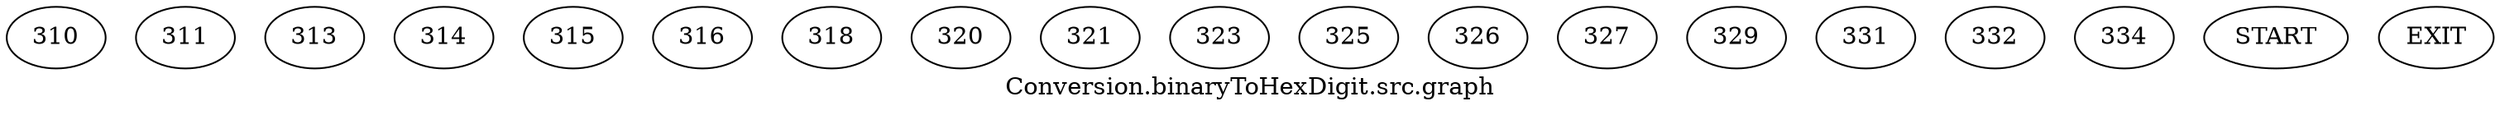 /* --------------------------------------------------- */
/* Generated by Dr. Garbage Control Flow Graph Factory */
/* http://www.drgarbage.com                            */
/* Version: 4.5.0.201508311741                         */
/* Retrieved on: 2020-01-06 14:30:56.953               */
/* --------------------------------------------------- */
digraph "Conversion.binaryToHexDigit.src.graph" {
 graph [label="Conversion.binaryToHexDigit.src.graph"];
 2 [label="310" ]
 3 [label="311" ]
 4 [label="313" ]
 5 [label="314" ]
 6 [label="315" ]
 7 [label="316" ]
 8 [label="318" ]
 9 [label="320" ]
 10 [label="321" ]
 11 [label="323" ]
 12 [label="325" ]
 13 [label="326" ]
 14 [label="327" ]
 15 [label="329" ]
 16 [label="331" ]
 17 [label="332" ]
 18 [label="334" ]
 19 [label="START" ]
 20 [label="EXIT" ]
 19  2
 2  3
 2  4
 4  5
 5  6
 6  7
 6  8
 5  9
 9  10
 9  11
 4  12
 12  13
 13  14
 13  15
 12  16
 16  17
 16  18
 3  20
 7  20
 8  20
 10  20
 11  20
 14  20
 15  20
 17  20
 18  20
}

